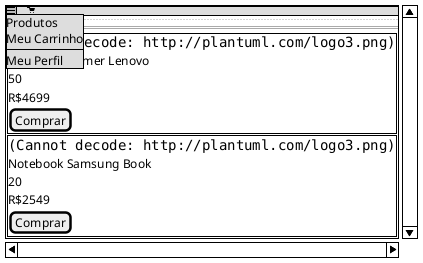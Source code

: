 @startsalt produtosfeature
{S
    !unquoted procedure $mandatory($multi, $leftbracket, $midlelement, $rightbracket)
    !if ($multi==1)
         $leftbracket %newline() $midlelement $rightbracket
    !else
        $leftbracket $midlelement $rightbracket
    !endif    

    !endprocedure

    !unquoted procedure $optional($multi, $leftbracket, $midlelement, $rightbracket, $aparecer)
        !if ($aparecer==1)
            $mandatory($multi, $leftbracket, $midlelement, $rightbracket) 
        !endif
    !endprocedure

    !unquoted procedure $alternative($multi,$leftbracket, $midlelement, $rightbracket, $plataforma, $leftalternative,$midlealternative,$rightalternative,$multialternative)
        !if ($plataforma==0) 
             $mandatory($multi, $leftbracket, $midlelement, $rightbracket)
        !elseif ($plataforma==1)
            $mandatory($multialternative, $leftalternative, $midlealternative, $rightalternative)   
        !endif 
    !endprocedure


    !$desktop = 1
    !$produto1 = { "titulo": "Notebook Gamer Lenovo" ,"disponivel": 50, "valor": "R$4699", "imagem": "http://plantuml.com/logo3.png"}
    !$produto2 = { "titulo": "Notebook Samsung Book" ,"disponivel": 20, "valor": "R$2549", "imagem": "http://plantuml.com/logo3.png"}


    $alternative(1,{*,Produtos | <b>Meu Carrinho | Meu Perfil,},$desktop,{*,"<&menu> | <&cart> %newline() <&menu> | Produtos | Meu Carrinho | - | Meu Perfil",},0)

    $mandatory(0,"",..,"")
    $mandatory(0,"",==,"")

    {
    $mandatory(1,{^,"<img:$produto1.imagem> %newline() $produto1.titulo %newline() $produto1.disponivel %newline() $produto1.valor %newline() [Comprar]",})
    $mandatory(1,{^,"<img:$produto2.imagem> %newline() $produto2.titulo %newline() $produto2.disponivel %newline() $produto2.valor %newline() [Comprar]",})
    } 
}
@endsalt